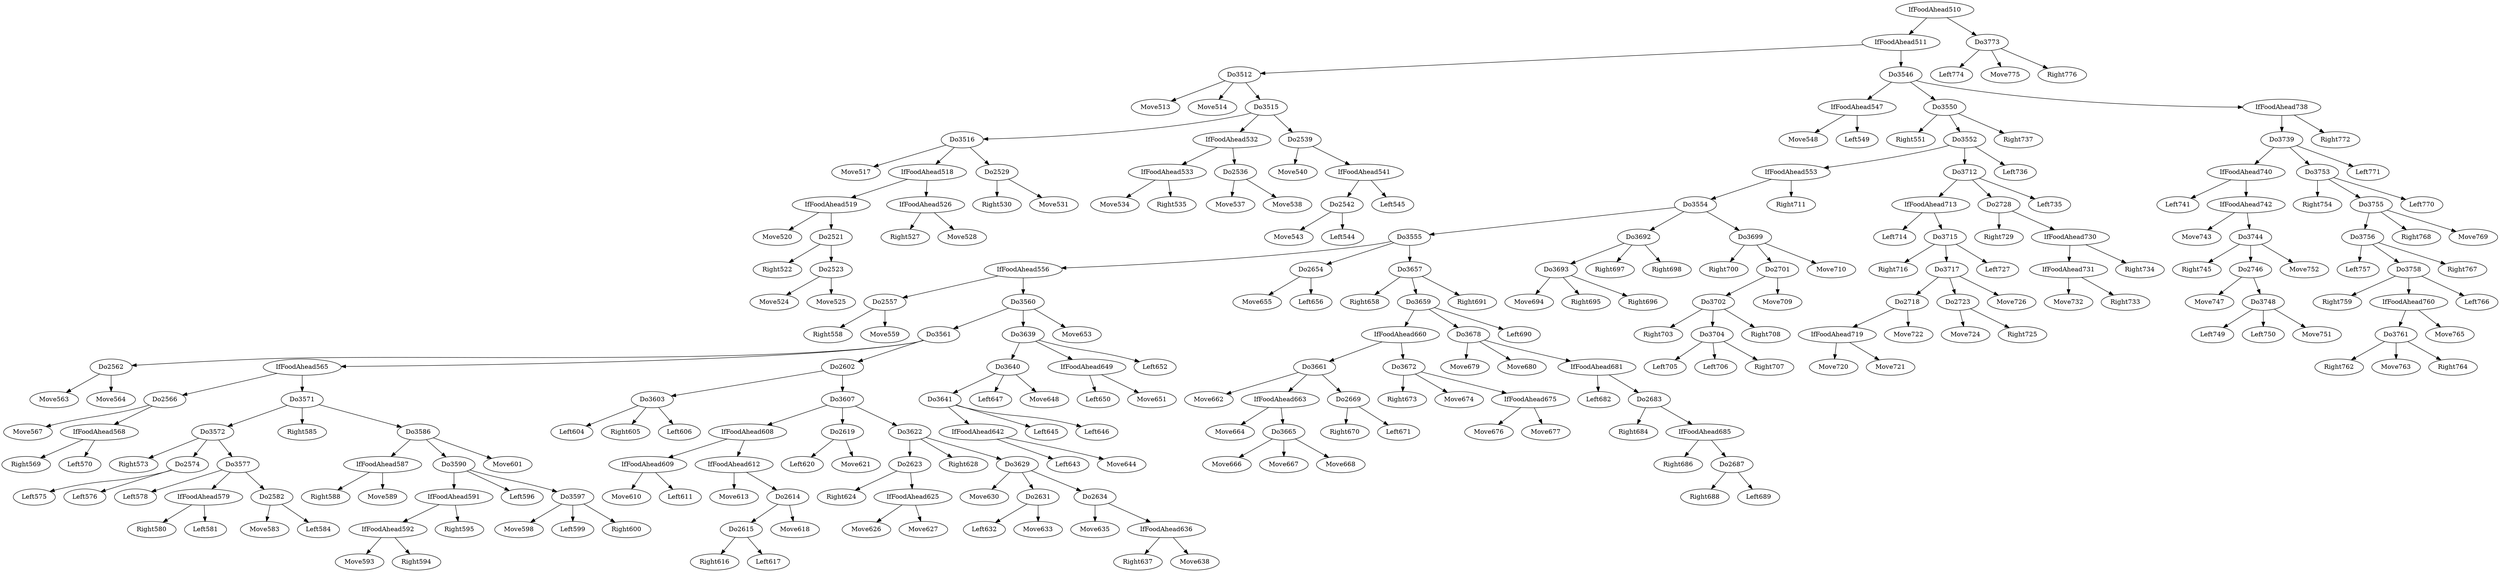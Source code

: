digraph T {
	Do3512 -> Move513
	Do3512 -> Move514
	Do3516 -> Move517
	IfFoodAhead519 -> Move520
	Do2521 -> Right522
	Do2523 -> Move524
	Do2523 -> Move525
	Do2521 -> Do2523
	IfFoodAhead519 -> Do2521
	IfFoodAhead518 -> IfFoodAhead519
	IfFoodAhead526 -> Right527
	IfFoodAhead526 -> Move528
	IfFoodAhead518 -> IfFoodAhead526
	Do3516 -> IfFoodAhead518
	Do2529 -> Right530
	Do2529 -> Move531
	Do3516 -> Do2529
	Do3515 -> Do3516
	IfFoodAhead533 -> Move534
	IfFoodAhead533 -> Right535
	IfFoodAhead532 -> IfFoodAhead533
	Do2536 -> Move537
	Do2536 -> Move538
	IfFoodAhead532 -> Do2536
	Do3515 -> IfFoodAhead532
	Do2539 -> Move540
	Do2542 -> Move543
	Do2542 -> Left544
	IfFoodAhead541 -> Do2542
	IfFoodAhead541 -> Left545
	Do2539 -> IfFoodAhead541
	Do3515 -> Do2539
	Do3512 -> Do3515
	IfFoodAhead511 -> Do3512
	IfFoodAhead547 -> Move548
	IfFoodAhead547 -> Left549
	Do3546 -> IfFoodAhead547
	Do3550 -> Right551
	Do2557 -> Right558
	Do2557 -> Move559
	IfFoodAhead556 -> Do2557
	Do2562 -> Move563
	Do2562 -> Move564
	Do3561 -> Do2562
	Do2566 -> Move567
	IfFoodAhead568 -> Right569
	IfFoodAhead568 -> Left570
	Do2566 -> IfFoodAhead568
	IfFoodAhead565 -> Do2566
	Do3572 -> Right573
	Do2574 -> Left575
	Do2574 -> Left576
	Do3572 -> Do2574
	Do3577 -> Left578
	IfFoodAhead579 -> Right580
	IfFoodAhead579 -> Left581
	Do3577 -> IfFoodAhead579
	Do2582 -> Move583
	Do2582 -> Left584
	Do3577 -> Do2582
	Do3572 -> Do3577
	Do3571 -> Do3572
	Do3571 -> Right585
	IfFoodAhead587 -> Right588
	IfFoodAhead587 -> Move589
	Do3586 -> IfFoodAhead587
	IfFoodAhead592 -> Move593
	IfFoodAhead592 -> Right594
	IfFoodAhead591 -> IfFoodAhead592
	IfFoodAhead591 -> Right595
	Do3590 -> IfFoodAhead591
	Do3590 -> Left596
	Do3597 -> Move598
	Do3597 -> Left599
	Do3597 -> Right600
	Do3590 -> Do3597
	Do3586 -> Do3590
	Do3586 -> Move601
	Do3571 -> Do3586
	IfFoodAhead565 -> Do3571
	Do3561 -> IfFoodAhead565
	Do3603 -> Left604
	Do3603 -> Right605
	Do3603 -> Left606
	Do2602 -> Do3603
	IfFoodAhead609 -> Move610
	IfFoodAhead609 -> Left611
	IfFoodAhead608 -> IfFoodAhead609
	IfFoodAhead612 -> Move613
	Do2615 -> Right616
	Do2615 -> Left617
	Do2614 -> Do2615
	Do2614 -> Move618
	IfFoodAhead612 -> Do2614
	IfFoodAhead608 -> IfFoodAhead612
	Do3607 -> IfFoodAhead608
	Do2619 -> Left620
	Do2619 -> Move621
	Do3607 -> Do2619
	Do2623 -> Right624
	IfFoodAhead625 -> Move626
	IfFoodAhead625 -> Move627
	Do2623 -> IfFoodAhead625
	Do3622 -> Do2623
	Do3622 -> Right628
	Do3629 -> Move630
	Do2631 -> Left632
	Do2631 -> Move633
	Do3629 -> Do2631
	Do2634 -> Move635
	IfFoodAhead636 -> Right637
	IfFoodAhead636 -> Move638
	Do2634 -> IfFoodAhead636
	Do3629 -> Do2634
	Do3622 -> Do3629
	Do3607 -> Do3622
	Do2602 -> Do3607
	Do3561 -> Do2602
	Do3560 -> Do3561
	IfFoodAhead642 -> Left643
	IfFoodAhead642 -> Move644
	Do3641 -> IfFoodAhead642
	Do3641 -> Left645
	Do3641 -> Left646
	Do3640 -> Do3641
	Do3640 -> Left647
	Do3640 -> Move648
	Do3639 -> Do3640
	IfFoodAhead649 -> Left650
	IfFoodAhead649 -> Move651
	Do3639 -> IfFoodAhead649
	Do3639 -> Left652
	Do3560 -> Do3639
	Do3560 -> Move653
	IfFoodAhead556 -> Do3560
	Do3555 -> IfFoodAhead556
	Do2654 -> Move655
	Do2654 -> Left656
	Do3555 -> Do2654
	Do3657 -> Right658
	Do3661 -> Move662
	IfFoodAhead663 -> Move664
	Do3665 -> Move666
	Do3665 -> Move667
	Do3665 -> Move668
	IfFoodAhead663 -> Do3665
	Do3661 -> IfFoodAhead663
	Do2669 -> Right670
	Do2669 -> Left671
	Do3661 -> Do2669
	IfFoodAhead660 -> Do3661
	Do3672 -> Right673
	Do3672 -> Move674
	IfFoodAhead675 -> Move676
	IfFoodAhead675 -> Move677
	Do3672 -> IfFoodAhead675
	IfFoodAhead660 -> Do3672
	Do3659 -> IfFoodAhead660
	Do3678 -> Move679
	Do3678 -> Move680
	IfFoodAhead681 -> Left682
	Do2683 -> Right684
	IfFoodAhead685 -> Right686
	Do2687 -> Right688
	Do2687 -> Left689
	IfFoodAhead685 -> Do2687
	Do2683 -> IfFoodAhead685
	IfFoodAhead681 -> Do2683
	Do3678 -> IfFoodAhead681
	Do3659 -> Do3678
	Do3659 -> Left690
	Do3657 -> Do3659
	Do3657 -> Right691
	Do3555 -> Do3657
	Do3554 -> Do3555
	Do3693 -> Move694
	Do3693 -> Right695
	Do3693 -> Right696
	Do3692 -> Do3693
	Do3692 -> Right697
	Do3692 -> Right698
	Do3554 -> Do3692
	Do3699 -> Right700
	Do3702 -> Right703
	Do3704 -> Left705
	Do3704 -> Left706
	Do3704 -> Right707
	Do3702 -> Do3704
	Do3702 -> Right708
	Do2701 -> Do3702
	Do2701 -> Move709
	Do3699 -> Do2701
	Do3699 -> Move710
	Do3554 -> Do3699
	IfFoodAhead553 -> Do3554
	IfFoodAhead553 -> Right711
	Do3552 -> IfFoodAhead553
	IfFoodAhead713 -> Left714
	Do3715 -> Right716
	IfFoodAhead719 -> Move720
	IfFoodAhead719 -> Move721
	Do2718 -> IfFoodAhead719
	Do2718 -> Move722
	Do3717 -> Do2718
	Do2723 -> Move724
	Do2723 -> Right725
	Do3717 -> Do2723
	Do3717 -> Move726
	Do3715 -> Do3717
	Do3715 -> Left727
	IfFoodAhead713 -> Do3715
	Do3712 -> IfFoodAhead713
	Do2728 -> Right729
	IfFoodAhead731 -> Move732
	IfFoodAhead731 -> Right733
	IfFoodAhead730 -> IfFoodAhead731
	IfFoodAhead730 -> Right734
	Do2728 -> IfFoodAhead730
	Do3712 -> Do2728
	Do3712 -> Left735
	Do3552 -> Do3712
	Do3552 -> Left736
	Do3550 -> Do3552
	Do3550 -> Right737
	Do3546 -> Do3550
	IfFoodAhead740 -> Left741
	IfFoodAhead742 -> Move743
	Do3744 -> Right745
	Do2746 -> Move747
	Do3748 -> Left749
	Do3748 -> Left750
	Do3748 -> Move751
	Do2746 -> Do3748
	Do3744 -> Do2746
	Do3744 -> Move752
	IfFoodAhead742 -> Do3744
	IfFoodAhead740 -> IfFoodAhead742
	Do3739 -> IfFoodAhead740
	Do3753 -> Right754
	Do3756 -> Left757
	Do3758 -> Right759
	Do3761 -> Right762
	Do3761 -> Move763
	Do3761 -> Right764
	IfFoodAhead760 -> Do3761
	IfFoodAhead760 -> Move765
	Do3758 -> IfFoodAhead760
	Do3758 -> Left766
	Do3756 -> Do3758
	Do3756 -> Right767
	Do3755 -> Do3756
	Do3755 -> Right768
	Do3755 -> Move769
	Do3753 -> Do3755
	Do3753 -> Left770
	Do3739 -> Do3753
	Do3739 -> Left771
	IfFoodAhead738 -> Do3739
	IfFoodAhead738 -> Right772
	Do3546 -> IfFoodAhead738
	IfFoodAhead511 -> Do3546
	IfFoodAhead510 -> IfFoodAhead511
	Do3773 -> Left774
	Do3773 -> Move775
	Do3773 -> Right776
	IfFoodAhead510 -> Do3773
}
